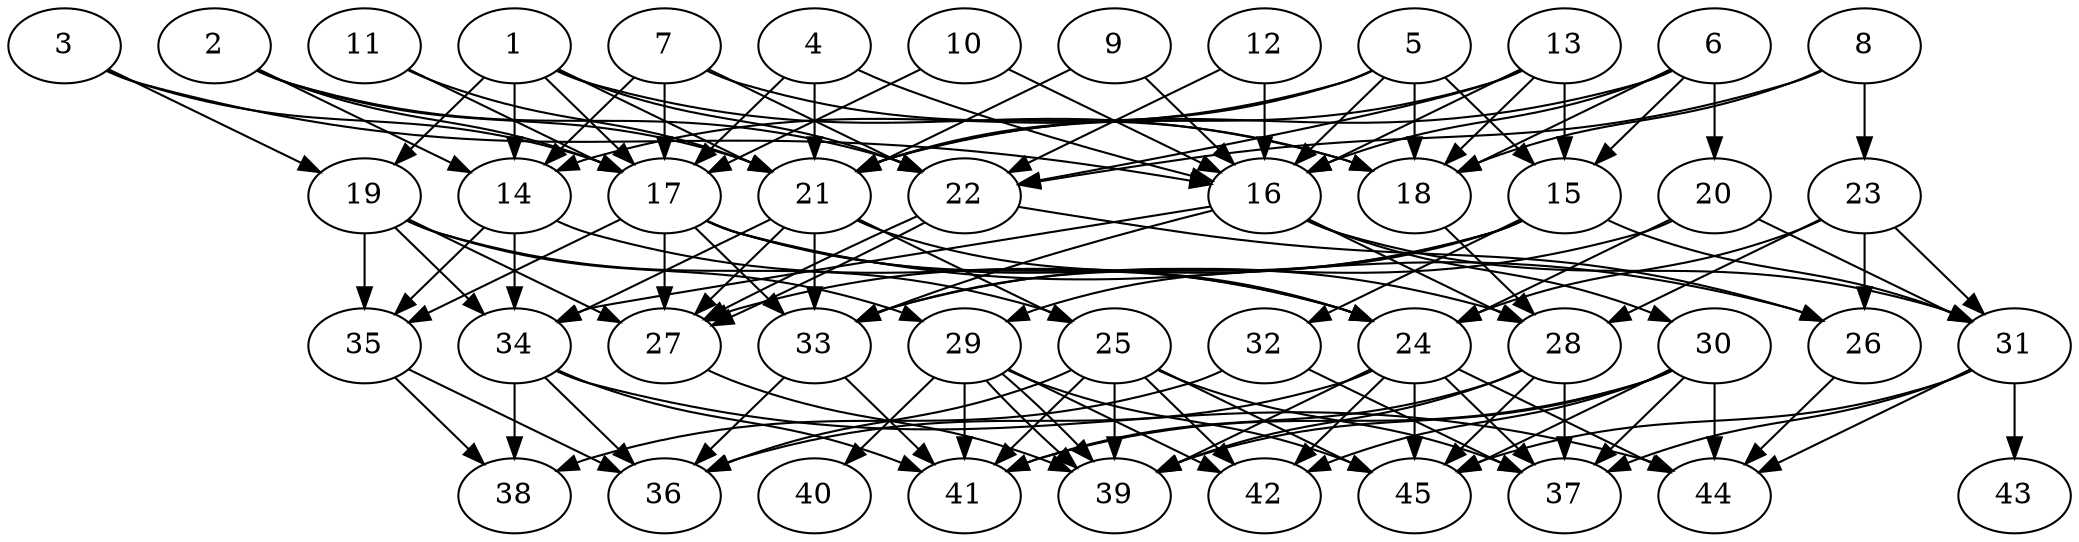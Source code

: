 // DAG automatically generated by daggen at Thu Oct  3 14:07:23 2019
// ./daggen --dot -n 45 --ccr 0.5 --fat 0.7 --regular 0.7 --density 0.6 --mindata 5242880 --maxdata 52428800 
digraph G {
  1 [size="11528192", alpha="0.11", expect_size="5764096"] 
  1 -> 14 [size ="5764096"]
  1 -> 17 [size ="5764096"]
  1 -> 18 [size ="5764096"]
  1 -> 19 [size ="5764096"]
  1 -> 21 [size ="5764096"]
  1 -> 22 [size ="5764096"]
  2 [size="11372544", alpha="0.18", expect_size="5686272"] 
  2 -> 14 [size ="5686272"]
  2 -> 17 [size ="5686272"]
  2 -> 21 [size ="5686272"]
  2 -> 22 [size ="5686272"]
  3 [size="46624768", alpha="0.14", expect_size="23312384"] 
  3 -> 16 [size ="23312384"]
  3 -> 17 [size ="23312384"]
  3 -> 19 [size ="23312384"]
  4 [size="13856768", alpha="0.11", expect_size="6928384"] 
  4 -> 16 [size ="6928384"]
  4 -> 17 [size ="6928384"]
  4 -> 21 [size ="6928384"]
  5 [size="20756480", alpha="0.15", expect_size="10378240"] 
  5 -> 14 [size ="10378240"]
  5 -> 15 [size ="10378240"]
  5 -> 16 [size ="10378240"]
  5 -> 18 [size ="10378240"]
  5 -> 21 [size ="10378240"]
  6 [size="88035328", alpha="0.04", expect_size="44017664"] 
  6 -> 15 [size ="44017664"]
  6 -> 16 [size ="44017664"]
  6 -> 18 [size ="44017664"]
  6 -> 20 [size ="44017664"]
  6 -> 21 [size ="44017664"]
  7 [size="57673728", alpha="0.14", expect_size="28836864"] 
  7 -> 14 [size ="28836864"]
  7 -> 17 [size ="28836864"]
  7 -> 18 [size ="28836864"]
  7 -> 22 [size ="28836864"]
  8 [size="56641536", alpha="0.13", expect_size="28320768"] 
  8 -> 18 [size ="28320768"]
  8 -> 22 [size ="28320768"]
  8 -> 23 [size ="28320768"]
  9 [size="54624256", alpha="0.11", expect_size="27312128"] 
  9 -> 16 [size ="27312128"]
  9 -> 21 [size ="27312128"]
  10 [size="97325056", alpha="0.17", expect_size="48662528"] 
  10 -> 16 [size ="48662528"]
  10 -> 17 [size ="48662528"]
  11 [size="49113088", alpha="0.02", expect_size="24556544"] 
  11 -> 17 [size ="24556544"]
  11 -> 21 [size ="24556544"]
  12 [size="101416960", alpha="0.14", expect_size="50708480"] 
  12 -> 16 [size ="50708480"]
  12 -> 22 [size ="50708480"]
  13 [size="90982400", alpha="0.11", expect_size="45491200"] 
  13 -> 15 [size ="45491200"]
  13 -> 16 [size ="45491200"]
  13 -> 18 [size ="45491200"]
  13 -> 21 [size ="45491200"]
  13 -> 22 [size ="45491200"]
  14 [size="63496192", alpha="0.11", expect_size="31748096"] 
  14 -> 24 [size ="31748096"]
  14 -> 34 [size ="31748096"]
  14 -> 35 [size ="31748096"]
  15 [size="23242752", alpha="0.02", expect_size="11621376"] 
  15 -> 27 [size ="11621376"]
  15 -> 29 [size ="11621376"]
  15 -> 31 [size ="11621376"]
  15 -> 32 [size ="11621376"]
  15 -> 33 [size ="11621376"]
  16 [size="93956096", alpha="0.13", expect_size="46978048"] 
  16 -> 28 [size ="46978048"]
  16 -> 30 [size ="46978048"]
  16 -> 31 [size ="46978048"]
  16 -> 33 [size ="46978048"]
  16 -> 34 [size ="46978048"]
  17 [size="16117760", alpha="0.17", expect_size="8058880"] 
  17 -> 24 [size ="8058880"]
  17 -> 26 [size ="8058880"]
  17 -> 27 [size ="8058880"]
  17 -> 28 [size ="8058880"]
  17 -> 33 [size ="8058880"]
  17 -> 35 [size ="8058880"]
  18 [size="82464768", alpha="0.08", expect_size="41232384"] 
  18 -> 28 [size ="41232384"]
  19 [size="47314944", alpha="0.11", expect_size="23657472"] 
  19 -> 25 [size ="23657472"]
  19 -> 27 [size ="23657472"]
  19 -> 29 [size ="23657472"]
  19 -> 34 [size ="23657472"]
  19 -> 35 [size ="23657472"]
  20 [size="96888832", alpha="0.17", expect_size="48444416"] 
  20 -> 24 [size ="48444416"]
  20 -> 31 [size ="48444416"]
  20 -> 33 [size ="48444416"]
  21 [size="83630080", alpha="0.03", expect_size="41815040"] 
  21 -> 24 [size ="41815040"]
  21 -> 25 [size ="41815040"]
  21 -> 27 [size ="41815040"]
  21 -> 33 [size ="41815040"]
  21 -> 34 [size ="41815040"]
  22 [size="95025152", alpha="0.09", expect_size="47512576"] 
  22 -> 26 [size ="47512576"]
  22 -> 27 [size ="47512576"]
  22 -> 27 [size ="47512576"]
  23 [size="68681728", alpha="0.02", expect_size="34340864"] 
  23 -> 24 [size ="34340864"]
  23 -> 26 [size ="34340864"]
  23 -> 28 [size ="34340864"]
  23 -> 31 [size ="34340864"]
  24 [size="27662336", alpha="0.16", expect_size="13831168"] 
  24 -> 36 [size ="13831168"]
  24 -> 37 [size ="13831168"]
  24 -> 39 [size ="13831168"]
  24 -> 42 [size ="13831168"]
  24 -> 44 [size ="13831168"]
  24 -> 45 [size ="13831168"]
  25 [size="79984640", alpha="0.13", expect_size="39992320"] 
  25 -> 36 [size ="39992320"]
  25 -> 37 [size ="39992320"]
  25 -> 39 [size ="39992320"]
  25 -> 41 [size ="39992320"]
  25 -> 42 [size ="39992320"]
  25 -> 45 [size ="39992320"]
  26 [size="89077760", alpha="0.06", expect_size="44538880"] 
  26 -> 44 [size ="44538880"]
  27 [size="54947840", alpha="0.09", expect_size="27473920"] 
  27 -> 39 [size ="27473920"]
  28 [size="39520256", alpha="0.01", expect_size="19760128"] 
  28 -> 37 [size ="19760128"]
  28 -> 39 [size ="19760128"]
  28 -> 41 [size ="19760128"]
  28 -> 45 [size ="19760128"]
  29 [size="76513280", alpha="0.04", expect_size="38256640"] 
  29 -> 39 [size ="38256640"]
  29 -> 39 [size ="38256640"]
  29 -> 40 [size ="38256640"]
  29 -> 41 [size ="38256640"]
  29 -> 42 [size ="38256640"]
  29 -> 45 [size ="38256640"]
  30 [size="36204544", alpha="0.04", expect_size="18102272"] 
  30 -> 37 [size ="18102272"]
  30 -> 39 [size ="18102272"]
  30 -> 41 [size ="18102272"]
  30 -> 42 [size ="18102272"]
  30 -> 44 [size ="18102272"]
  30 -> 45 [size ="18102272"]
  31 [size="21903360", alpha="0.13", expect_size="10951680"] 
  31 -> 37 [size ="10951680"]
  31 -> 43 [size ="10951680"]
  31 -> 44 [size ="10951680"]
  31 -> 45 [size ="10951680"]
  32 [size="34654208", alpha="0.00", expect_size="17327104"] 
  32 -> 37 [size ="17327104"]
  32 -> 38 [size ="17327104"]
  33 [size="75341824", alpha="0.05", expect_size="37670912"] 
  33 -> 36 [size ="37670912"]
  33 -> 41 [size ="37670912"]
  34 [size="85735424", alpha="0.02", expect_size="42867712"] 
  34 -> 36 [size ="42867712"]
  34 -> 38 [size ="42867712"]
  34 -> 41 [size ="42867712"]
  34 -> 44 [size ="42867712"]
  35 [size="69206016", alpha="0.01", expect_size="34603008"] 
  35 -> 36 [size ="34603008"]
  35 -> 38 [size ="34603008"]
  36 [size="36024320", alpha="0.17", expect_size="18012160"] 
  37 [size="63744000", alpha="0.15", expect_size="31872000"] 
  38 [size="10809344", alpha="0.08", expect_size="5404672"] 
  39 [size="17743872", alpha="0.09", expect_size="8871936"] 
  40 [size="34320384", alpha="0.08", expect_size="17160192"] 
  41 [size="53006336", alpha="0.03", expect_size="26503168"] 
  42 [size="18057216", alpha="0.15", expect_size="9028608"] 
  43 [size="20406272", alpha="0.00", expect_size="10203136"] 
  44 [size="46180352", alpha="0.09", expect_size="23090176"] 
  45 [size="54018048", alpha="0.12", expect_size="27009024"] 
}
